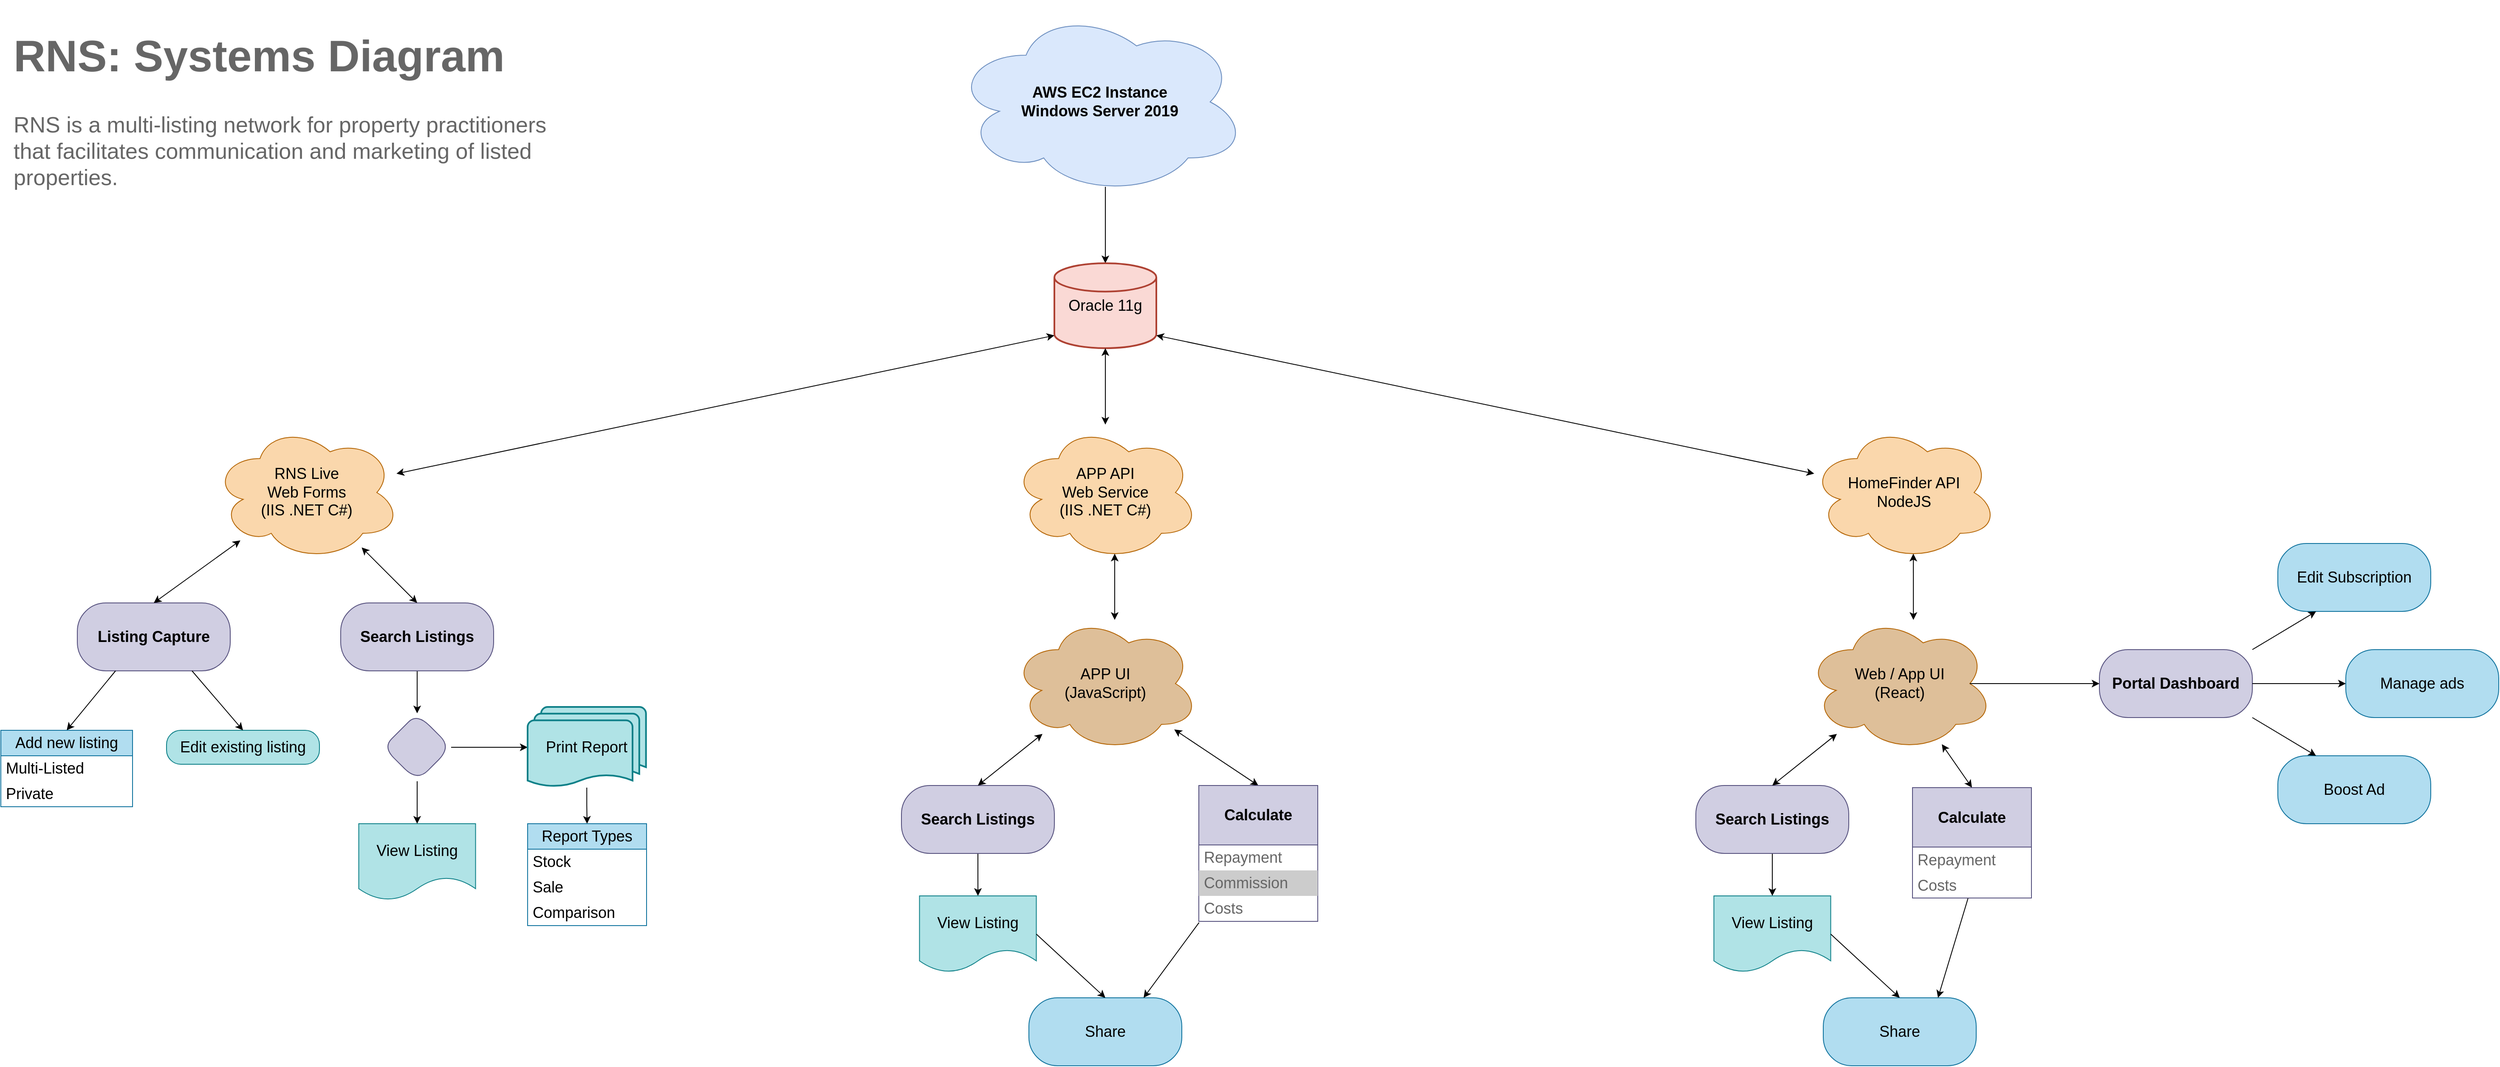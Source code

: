 <mxfile version="20.6.0" type="github">
  <diagram id="6a731a19-8d31-9384-78a2-239565b7b9f0" name="Page-1">
    <mxGraphModel dx="5300" dy="2986" grid="1" gridSize="10" guides="1" tooltips="1" connect="1" arrows="1" fold="1" page="0" pageScale="1" pageWidth="1169" pageHeight="827" background="none" math="0" shadow="0">
      <root>
        <mxCell id="0" />
        <mxCell id="1" parent="0" />
        <mxCell id="qXZ6D5PaV3SxyGKFFJKQ-1781" value="AWS EC2 Instance&lt;br&gt;Windows Server 2019" style="ellipse;shape=cloud;whiteSpace=wrap;html=1;labelBackgroundColor=none;fontSize=18;fillColor=#dae8fc;strokeColor=#6c8ebf;fontStyle=1" vertex="1" parent="1">
          <mxGeometry x="440" y="-370" width="346.67" height="220" as="geometry" />
        </mxCell>
        <mxCell id="qXZ6D5PaV3SxyGKFFJKQ-1795" value="" style="endArrow=classic;html=1;rounded=0;fontSize=18;fontColor=#FFFFFF;entryX=0.5;entryY=0;entryDx=0;entryDy=0;entryPerimeter=0;" edge="1" parent="1" target="qXZ6D5PaV3SxyGKFFJKQ-1796">
          <mxGeometry width="50" height="50" relative="1" as="geometry">
            <mxPoint x="620" y="-160" as="sourcePoint" />
            <mxPoint x="619" y="-60" as="targetPoint" />
          </mxGeometry>
        </mxCell>
        <mxCell id="qXZ6D5PaV3SxyGKFFJKQ-1796" value="Oracle 11g" style="strokeWidth=2;html=1;shape=mxgraph.flowchart.database;whiteSpace=wrap;labelBackgroundColor=none;fontSize=18;fillColor=#fad9d5;strokeColor=#ae4132;" vertex="1" parent="1">
          <mxGeometry x="560" y="-70" width="120" height="100" as="geometry" />
        </mxCell>
        <mxCell id="qXZ6D5PaV3SxyGKFFJKQ-1798" value="RNS Live&lt;br&gt;Web Forms&lt;br&gt;(IIS .NET C#)" style="ellipse;shape=cloud;whiteSpace=wrap;html=1;labelBackgroundColor=none;fontSize=18;fillColor=#fad7ac;strokeColor=#b46504;" vertex="1" parent="1">
          <mxGeometry x="-430" y="120" width="220" height="160" as="geometry" />
        </mxCell>
        <mxCell id="qXZ6D5PaV3SxyGKFFJKQ-1804" value="APP UI&lt;br&gt;(JavaScript)" style="ellipse;shape=cloud;whiteSpace=wrap;html=1;labelBackgroundColor=none;fontSize=18;fillColor=#DEBF99;strokeColor=#b46504;" vertex="1" parent="1">
          <mxGeometry x="510" y="345" width="220" height="160" as="geometry" />
        </mxCell>
        <mxCell id="qXZ6D5PaV3SxyGKFFJKQ-1805" value="HomeFinder API&lt;br&gt;NodeJS" style="ellipse;shape=cloud;whiteSpace=wrap;html=1;labelBackgroundColor=none;fontSize=18;fillColor=#fad7ac;strokeColor=#b46504;" vertex="1" parent="1">
          <mxGeometry x="1450" y="120" width="220" height="160" as="geometry" />
        </mxCell>
        <mxCell id="qXZ6D5PaV3SxyGKFFJKQ-1806" value="" style="endArrow=classic;startArrow=classic;html=1;rounded=0;fontSize=18;fontColor=#FFFFFF;entryX=0;entryY=0.85;entryDx=0;entryDy=0;entryPerimeter=0;endFill=1;sketch=0;shadow=0;anchorPointDirection=1;" edge="1" parent="1" source="qXZ6D5PaV3SxyGKFFJKQ-1798" target="qXZ6D5PaV3SxyGKFFJKQ-1796">
          <mxGeometry width="50" height="50" relative="1" as="geometry">
            <mxPoint x="310" y="100" as="sourcePoint" />
            <mxPoint x="490" y="10" as="targetPoint" />
          </mxGeometry>
        </mxCell>
        <mxCell id="qXZ6D5PaV3SxyGKFFJKQ-1809" value="" style="endArrow=classic;startArrow=classic;html=1;rounded=0;shadow=0;sketch=0;fontSize=18;fontColor=#FFFFFF;" edge="1" parent="1" source="qXZ6D5PaV3SxyGKFFJKQ-1895">
          <mxGeometry width="50" height="50" relative="1" as="geometry">
            <mxPoint x="570" y="80" as="sourcePoint" />
            <mxPoint x="620" y="30" as="targetPoint" />
          </mxGeometry>
        </mxCell>
        <mxCell id="qXZ6D5PaV3SxyGKFFJKQ-1810" value="" style="endArrow=classic;startArrow=classic;html=1;rounded=0;shadow=0;sketch=0;fontSize=18;fontColor=#FFFFFF;entryX=1;entryY=0.85;entryDx=0;entryDy=0;entryPerimeter=0;" edge="1" parent="1" source="qXZ6D5PaV3SxyGKFFJKQ-1805" target="qXZ6D5PaV3SxyGKFFJKQ-1796">
          <mxGeometry width="50" height="50" relative="1" as="geometry">
            <mxPoint x="730" y="200" as="sourcePoint" />
            <mxPoint x="780" y="150" as="targetPoint" />
          </mxGeometry>
        </mxCell>
        <mxCell id="qXZ6D5PaV3SxyGKFFJKQ-1815" value="Listing Capture" style="rounded=1;whiteSpace=wrap;html=1;labelBackgroundColor=none;fontSize=18;fillColor=#d0cee2;arcSize=42;strokeColor=#56517e;fontStyle=1" vertex="1" parent="1">
          <mxGeometry x="-590" y="330" width="180" height="80" as="geometry" />
        </mxCell>
        <mxCell id="qXZ6D5PaV3SxyGKFFJKQ-1826" value="" style="edgeStyle=orthogonalEdgeStyle;rounded=0;sketch=0;orthogonalLoop=1;jettySize=auto;html=1;shadow=0;fontSize=18;fontColor=#FFFFFF;endFill=1;" edge="1" parent="1" source="qXZ6D5PaV3SxyGKFFJKQ-1816" target="qXZ6D5PaV3SxyGKFFJKQ-1825">
          <mxGeometry relative="1" as="geometry" />
        </mxCell>
        <mxCell id="qXZ6D5PaV3SxyGKFFJKQ-1816" value="Search Listings" style="rounded=1;whiteSpace=wrap;html=1;labelBackgroundColor=none;fontSize=18;fillColor=#d0cee2;arcSize=42;strokeColor=#56517e;fontStyle=1" vertex="1" parent="1">
          <mxGeometry x="-280" y="330" width="180" height="80" as="geometry" />
        </mxCell>
        <mxCell id="qXZ6D5PaV3SxyGKFFJKQ-1819" value="" style="endArrow=classic;startArrow=classic;html=1;rounded=0;shadow=0;sketch=0;fontSize=18;fontColor=#FFFFFF;exitX=0.5;exitY=0;exitDx=0;exitDy=0;" edge="1" parent="1" source="qXZ6D5PaV3SxyGKFFJKQ-1815" target="qXZ6D5PaV3SxyGKFFJKQ-1798">
          <mxGeometry width="50" height="50" relative="1" as="geometry">
            <mxPoint x="-510" y="260" as="sourcePoint" />
            <mxPoint x="-460" y="210" as="targetPoint" />
          </mxGeometry>
        </mxCell>
        <mxCell id="qXZ6D5PaV3SxyGKFFJKQ-1820" value="" style="endArrow=classic;startArrow=classic;html=1;rounded=0;shadow=0;sketch=0;fontSize=18;fontColor=#FFFFFF;exitX=0.5;exitY=0;exitDx=0;exitDy=0;" edge="1" parent="1" source="qXZ6D5PaV3SxyGKFFJKQ-1816" target="qXZ6D5PaV3SxyGKFFJKQ-1798">
          <mxGeometry width="50" height="50" relative="1" as="geometry">
            <mxPoint x="-80" y="262.02" as="sourcePoint" />
            <mxPoint x="-310" y="290" as="targetPoint" />
          </mxGeometry>
        </mxCell>
        <mxCell id="qXZ6D5PaV3SxyGKFFJKQ-1831" value="" style="edgeStyle=orthogonalEdgeStyle;rounded=0;sketch=0;orthogonalLoop=1;jettySize=auto;html=1;shadow=0;fontSize=18;fontColor=#FFFFFF;endFill=1;" edge="1" parent="1" source="qXZ6D5PaV3SxyGKFFJKQ-1825" target="qXZ6D5PaV3SxyGKFFJKQ-1830">
          <mxGeometry relative="1" as="geometry" />
        </mxCell>
        <mxCell id="qXZ6D5PaV3SxyGKFFJKQ-1825" value="" style="rhombus;whiteSpace=wrap;html=1;fontSize=18;fillColor=#d0cee2;strokeColor=#56517e;rounded=1;labelBackgroundColor=none;arcSize=42;" vertex="1" parent="1">
          <mxGeometry x="-230" y="460" width="80" height="80" as="geometry" />
        </mxCell>
        <mxCell id="qXZ6D5PaV3SxyGKFFJKQ-1827" value="View Listing" style="shape=document;whiteSpace=wrap;html=1;boundedLbl=1;fontSize=18;fillColor=#b0e3e6;strokeColor=#0e8088;rounded=1;labelBackgroundColor=none;arcSize=42;" vertex="1" parent="1">
          <mxGeometry x="-258.75" y="590" width="137.5" height="90" as="geometry" />
        </mxCell>
        <mxCell id="qXZ6D5PaV3SxyGKFFJKQ-1829" value="" style="endArrow=classic;html=1;rounded=0;shadow=0;sketch=0;fontSize=18;fontColor=#FFFFFF;entryX=0.5;entryY=0;entryDx=0;entryDy=0;" edge="1" parent="1" source="qXZ6D5PaV3SxyGKFFJKQ-1825" target="qXZ6D5PaV3SxyGKFFJKQ-1827">
          <mxGeometry width="50" height="50" relative="1" as="geometry">
            <mxPoint x="-280" y="520" as="sourcePoint" />
            <mxPoint x="-230" y="470" as="targetPoint" />
          </mxGeometry>
        </mxCell>
        <mxCell id="qXZ6D5PaV3SxyGKFFJKQ-1836" value="" style="edgeStyle=orthogonalEdgeStyle;rounded=0;sketch=0;orthogonalLoop=1;jettySize=auto;html=1;shadow=0;fontSize=18;fontColor=#FFFFFF;endFill=1;entryX=0.5;entryY=0;entryDx=0;entryDy=0;" edge="1" parent="1" source="qXZ6D5PaV3SxyGKFFJKQ-1830" target="qXZ6D5PaV3SxyGKFFJKQ-1832">
          <mxGeometry relative="1" as="geometry" />
        </mxCell>
        <mxCell id="qXZ6D5PaV3SxyGKFFJKQ-1830" value="Print Report" style="strokeWidth=2;html=1;shape=mxgraph.flowchart.multi-document;whiteSpace=wrap;labelBackgroundColor=none;fontSize=18;fillColor=#b0e3e6;strokeColor=#0e8088;" vertex="1" parent="1">
          <mxGeometry x="-60" y="452.5" width="139.34" height="95" as="geometry" />
        </mxCell>
        <mxCell id="qXZ6D5PaV3SxyGKFFJKQ-1832" value="Report Types" style="swimlane;fontStyle=0;childLayout=stackLayout;horizontal=1;startSize=30;horizontalStack=0;resizeParent=1;resizeParentMax=0;resizeLast=0;collapsible=1;marginBottom=0;whiteSpace=wrap;html=1;labelBackgroundColor=none;fontSize=18;fillColor=#b1ddf0;strokeColor=#10739e;" vertex="1" parent="1">
          <mxGeometry x="-60" y="590" width="140" height="120" as="geometry" />
        </mxCell>
        <mxCell id="qXZ6D5PaV3SxyGKFFJKQ-1833" value="Stock" style="text;align=left;verticalAlign=middle;spacingLeft=4;spacingRight=4;overflow=hidden;points=[[0,0.5],[1,0.5]];portConstraint=eastwest;rotatable=0;whiteSpace=wrap;html=1;labelBackgroundColor=none;fontSize=18;" vertex="1" parent="qXZ6D5PaV3SxyGKFFJKQ-1832">
          <mxGeometry y="30" width="140" height="30" as="geometry" />
        </mxCell>
        <mxCell id="qXZ6D5PaV3SxyGKFFJKQ-1834" value="Sale" style="text;align=left;verticalAlign=middle;spacingLeft=4;spacingRight=4;overflow=hidden;points=[[0,0.5],[1,0.5]];portConstraint=eastwest;rotatable=0;whiteSpace=wrap;html=1;labelBackgroundColor=none;fontSize=18;" vertex="1" parent="qXZ6D5PaV3SxyGKFFJKQ-1832">
          <mxGeometry y="60" width="140" height="30" as="geometry" />
        </mxCell>
        <mxCell id="qXZ6D5PaV3SxyGKFFJKQ-1835" value="Comparison" style="text;align=left;verticalAlign=middle;spacingLeft=4;spacingRight=4;overflow=hidden;points=[[0,0.5],[1,0.5]];portConstraint=eastwest;rotatable=0;whiteSpace=wrap;html=1;labelBackgroundColor=none;fontSize=18;" vertex="1" parent="qXZ6D5PaV3SxyGKFFJKQ-1832">
          <mxGeometry y="90" width="140" height="30" as="geometry" />
        </mxCell>
        <mxCell id="qXZ6D5PaV3SxyGKFFJKQ-1842" value="Edit existing listing" style="rounded=1;whiteSpace=wrap;html=1;labelBackgroundColor=none;fontSize=18;fillColor=#b0e3e6;arcSize=42;strokeColor=#0e8088;" vertex="1" parent="1">
          <mxGeometry x="-485" y="480" width="180" height="40" as="geometry" />
        </mxCell>
        <mxCell id="qXZ6D5PaV3SxyGKFFJKQ-1843" value="" style="endArrow=classic;html=1;rounded=0;shadow=0;sketch=0;fontSize=18;fontColor=#666666;exitX=0.25;exitY=1;exitDx=0;exitDy=0;entryX=0.5;entryY=0;entryDx=0;entryDy=0;" edge="1" parent="1" source="qXZ6D5PaV3SxyGKFFJKQ-1815" target="qXZ6D5PaV3SxyGKFFJKQ-1845">
          <mxGeometry width="50" height="50" relative="1" as="geometry">
            <mxPoint x="-280" y="520" as="sourcePoint" />
            <mxPoint x="-590" y="450" as="targetPoint" />
          </mxGeometry>
        </mxCell>
        <mxCell id="qXZ6D5PaV3SxyGKFFJKQ-1844" value="" style="endArrow=classic;html=1;rounded=0;shadow=0;sketch=0;fontSize=18;fontColor=#666666;entryX=0.5;entryY=0;entryDx=0;entryDy=0;exitX=0.75;exitY=1;exitDx=0;exitDy=0;" edge="1" parent="1" source="qXZ6D5PaV3SxyGKFFJKQ-1815" target="qXZ6D5PaV3SxyGKFFJKQ-1842">
          <mxGeometry width="50" height="50" relative="1" as="geometry">
            <mxPoint x="-535" y="420" as="sourcePoint" />
            <mxPoint x="-595" y="490" as="targetPoint" />
          </mxGeometry>
        </mxCell>
        <mxCell id="qXZ6D5PaV3SxyGKFFJKQ-1845" value="Add new listing" style="swimlane;fontStyle=0;childLayout=stackLayout;horizontal=1;startSize=30;horizontalStack=0;resizeParent=1;resizeParentMax=0;resizeLast=0;collapsible=1;marginBottom=0;whiteSpace=wrap;html=1;labelBackgroundColor=none;fontSize=18;fillColor=#b1ddf0;strokeColor=#10739e;" vertex="1" parent="1">
          <mxGeometry x="-680" y="480" width="155" height="90" as="geometry">
            <mxRectangle x="-220" y="590" width="150" height="40" as="alternateBounds" />
          </mxGeometry>
        </mxCell>
        <mxCell id="qXZ6D5PaV3SxyGKFFJKQ-1846" value="Multi-Listed" style="text;align=left;verticalAlign=middle;spacingLeft=4;spacingRight=4;overflow=hidden;points=[[0,0.5],[1,0.5]];portConstraint=eastwest;rotatable=0;whiteSpace=wrap;html=1;labelBackgroundColor=none;fontSize=18;" vertex="1" parent="qXZ6D5PaV3SxyGKFFJKQ-1845">
          <mxGeometry y="30" width="155" height="30" as="geometry" />
        </mxCell>
        <mxCell id="qXZ6D5PaV3SxyGKFFJKQ-1847" value="Private" style="text;align=left;verticalAlign=middle;spacingLeft=4;spacingRight=4;overflow=hidden;points=[[0,0.5],[1,0.5]];portConstraint=eastwest;rotatable=0;whiteSpace=wrap;html=1;labelBackgroundColor=none;fontSize=18;" vertex="1" parent="qXZ6D5PaV3SxyGKFFJKQ-1845">
          <mxGeometry y="60" width="155" height="30" as="geometry" />
        </mxCell>
        <mxCell id="qXZ6D5PaV3SxyGKFFJKQ-1878" value="" style="edgeStyle=orthogonalEdgeStyle;rounded=0;sketch=0;orthogonalLoop=1;jettySize=auto;html=1;shadow=0;fontSize=18;fontColor=#666666;endFill=1;" edge="1" parent="1" source="qXZ6D5PaV3SxyGKFFJKQ-1851" target="qXZ6D5PaV3SxyGKFFJKQ-1877">
          <mxGeometry relative="1" as="geometry" />
        </mxCell>
        <mxCell id="qXZ6D5PaV3SxyGKFFJKQ-1851" value="Search Listings" style="rounded=1;whiteSpace=wrap;html=1;labelBackgroundColor=none;fontSize=18;fillColor=#d0cee2;arcSize=42;strokeColor=#56517e;fontStyle=1" vertex="1" parent="1">
          <mxGeometry x="380" y="545" width="180" height="80" as="geometry" />
        </mxCell>
        <mxCell id="qXZ6D5PaV3SxyGKFFJKQ-1853" value="Share" style="rounded=1;whiteSpace=wrap;html=1;labelBackgroundColor=none;fontSize=18;fillColor=#b1ddf0;arcSize=42;strokeColor=#10739e;" vertex="1" parent="1">
          <mxGeometry x="530.0" y="795" width="180" height="80" as="geometry" />
        </mxCell>
        <mxCell id="qXZ6D5PaV3SxyGKFFJKQ-1854" value="" style="endArrow=classic;startArrow=classic;html=1;rounded=0;shadow=0;sketch=0;fontSize=18;fontColor=#666666;exitX=0.5;exitY=0;exitDx=0;exitDy=0;" edge="1" parent="1" source="qXZ6D5PaV3SxyGKFFJKQ-1851" target="qXZ6D5PaV3SxyGKFFJKQ-1804">
          <mxGeometry width="50" height="50" relative="1" as="geometry">
            <mxPoint x="440" y="495" as="sourcePoint" />
            <mxPoint x="490" y="445" as="targetPoint" />
          </mxGeometry>
        </mxCell>
        <mxCell id="qXZ6D5PaV3SxyGKFFJKQ-1855" value="" style="endArrow=classic;startArrow=classic;html=1;rounded=0;shadow=0;sketch=0;fontSize=18;fontColor=#666666;exitX=0.5;exitY=0;exitDx=0;exitDy=0;" edge="1" parent="1" source="qXZ6D5PaV3SxyGKFFJKQ-1860" target="qXZ6D5PaV3SxyGKFFJKQ-1804">
          <mxGeometry width="50" height="50" relative="1" as="geometry">
            <mxPoint x="770" y="545" as="sourcePoint" />
            <mxPoint x="880" y="475" as="targetPoint" />
          </mxGeometry>
        </mxCell>
        <mxCell id="qXZ6D5PaV3SxyGKFFJKQ-1859" value="" style="endArrow=classic;html=1;rounded=0;shadow=0;sketch=0;fontSize=18;fontColor=#666666;entryX=0.75;entryY=0;entryDx=0;entryDy=0;exitX=0.002;exitY=1.048;exitDx=0;exitDy=0;exitPerimeter=0;" edge="1" parent="1" source="qXZ6D5PaV3SxyGKFFJKQ-1863" target="qXZ6D5PaV3SxyGKFFJKQ-1853">
          <mxGeometry width="50" height="50" relative="1" as="geometry">
            <mxPoint x="570" y="665" as="sourcePoint" />
            <mxPoint x="880" y="775" as="targetPoint" />
          </mxGeometry>
        </mxCell>
        <mxCell id="qXZ6D5PaV3SxyGKFFJKQ-1860" value="Calculate" style="swimlane;fontStyle=1;childLayout=stackLayout;horizontal=1;startSize=70;horizontalStack=0;resizeParent=1;resizeParentMax=0;resizeLast=0;collapsible=1;marginBottom=0;whiteSpace=wrap;html=1;labelBackgroundColor=none;fontSize=18;fillColor=#d0cee2;strokeColor=#56517e;" vertex="1" parent="1">
          <mxGeometry x="730" y="545" width="140" height="160" as="geometry" />
        </mxCell>
        <mxCell id="qXZ6D5PaV3SxyGKFFJKQ-1861" value="Repayment" style="text;strokeColor=none;fillColor=none;align=left;verticalAlign=middle;spacingLeft=4;spacingRight=4;overflow=hidden;points=[[0,0.5],[1,0.5]];portConstraint=eastwest;rotatable=0;whiteSpace=wrap;html=1;labelBackgroundColor=default;fontSize=18;fontColor=#666666;" vertex="1" parent="qXZ6D5PaV3SxyGKFFJKQ-1860">
          <mxGeometry y="70" width="140" height="30" as="geometry" />
        </mxCell>
        <mxCell id="qXZ6D5PaV3SxyGKFFJKQ-1862" value="Commission" style="text;strokeColor=none;fillColor=#CCCCCC;align=left;verticalAlign=middle;spacingLeft=4;spacingRight=4;overflow=hidden;points=[[0,0.5],[1,0.5]];portConstraint=eastwest;rotatable=0;whiteSpace=wrap;html=1;labelBackgroundColor=none;fontSize=18;fontColor=#666666;fontStyle=0" vertex="1" parent="qXZ6D5PaV3SxyGKFFJKQ-1860">
          <mxGeometry y="100" width="140" height="30" as="geometry" />
        </mxCell>
        <mxCell id="qXZ6D5PaV3SxyGKFFJKQ-1863" value="Costs" style="text;strokeColor=none;fillColor=none;align=left;verticalAlign=middle;spacingLeft=4;spacingRight=4;overflow=hidden;points=[[0,0.5],[1,0.5]];portConstraint=eastwest;rotatable=0;whiteSpace=wrap;html=1;labelBackgroundColor=none;fontSize=18;fontColor=#666666;" vertex="1" parent="qXZ6D5PaV3SxyGKFFJKQ-1860">
          <mxGeometry y="130" width="140" height="30" as="geometry" />
        </mxCell>
        <mxCell id="qXZ6D5PaV3SxyGKFFJKQ-1877" value="View Listing" style="shape=document;whiteSpace=wrap;html=1;boundedLbl=1;fontSize=18;fillColor=#b0e3e6;strokeColor=#0e8088;rounded=1;labelBackgroundColor=none;arcSize=42;" vertex="1" parent="1">
          <mxGeometry x="401.25" y="675" width="137.5" height="90" as="geometry" />
        </mxCell>
        <mxCell id="qXZ6D5PaV3SxyGKFFJKQ-1879" value="" style="endArrow=classic;html=1;rounded=0;shadow=0;sketch=0;fontSize=18;fontColor=#666666;exitX=1;exitY=0.5;exitDx=0;exitDy=0;entryX=0.5;entryY=0;entryDx=0;entryDy=0;" edge="1" parent="1" source="qXZ6D5PaV3SxyGKFFJKQ-1877" target="qXZ6D5PaV3SxyGKFFJKQ-1853">
          <mxGeometry width="50" height="50" relative="1" as="geometry">
            <mxPoint x="580" y="785" as="sourcePoint" />
            <mxPoint x="630" y="735" as="targetPoint" />
          </mxGeometry>
        </mxCell>
        <mxCell id="qXZ6D5PaV3SxyGKFFJKQ-1895" value="APP API&lt;br&gt;Web Service&lt;br&gt;(IIS .NET C#)" style="ellipse;shape=cloud;whiteSpace=wrap;html=1;labelBackgroundColor=none;fontSize=18;fillColor=#fad7ac;strokeColor=#b46504;" vertex="1" parent="1">
          <mxGeometry x="510" y="120" width="220" height="160" as="geometry" />
        </mxCell>
        <mxCell id="qXZ6D5PaV3SxyGKFFJKQ-1896" value="" style="endArrow=classic;startArrow=classic;html=1;rounded=0;shadow=0;sketch=0;fontSize=18;fontColor=#666666;entryX=0.55;entryY=0.95;entryDx=0;entryDy=0;entryPerimeter=0;" edge="1" parent="1" target="qXZ6D5PaV3SxyGKFFJKQ-1895">
          <mxGeometry width="50" height="50" relative="1" as="geometry">
            <mxPoint x="631" y="350" as="sourcePoint" />
            <mxPoint x="800" y="270" as="targetPoint" />
          </mxGeometry>
        </mxCell>
        <mxCell id="qXZ6D5PaV3SxyGKFFJKQ-1897" value="Web / App UI&lt;br&gt;(React)" style="ellipse;shape=cloud;whiteSpace=wrap;html=1;labelBackgroundColor=none;fontSize=18;fillColor=#DEBF99;strokeColor=#b46504;" vertex="1" parent="1">
          <mxGeometry x="1445" y="345" width="220" height="160" as="geometry" />
        </mxCell>
        <mxCell id="qXZ6D5PaV3SxyGKFFJKQ-1898" value="" style="edgeStyle=orthogonalEdgeStyle;rounded=0;sketch=0;orthogonalLoop=1;jettySize=auto;html=1;shadow=0;fontSize=18;fontColor=#666666;endFill=1;" edge="1" source="qXZ6D5PaV3SxyGKFFJKQ-1899" target="qXZ6D5PaV3SxyGKFFJKQ-1908" parent="1">
          <mxGeometry relative="1" as="geometry" />
        </mxCell>
        <mxCell id="qXZ6D5PaV3SxyGKFFJKQ-1899" value="Search Listings" style="rounded=1;whiteSpace=wrap;html=1;labelBackgroundColor=none;fontSize=18;fillColor=#d0cee2;arcSize=42;strokeColor=#56517e;fontStyle=1" vertex="1" parent="1">
          <mxGeometry x="1315" y="545" width="180" height="80" as="geometry" />
        </mxCell>
        <mxCell id="qXZ6D5PaV3SxyGKFFJKQ-1900" value="Share" style="rounded=1;whiteSpace=wrap;html=1;labelBackgroundColor=none;fontSize=18;fillColor=#b1ddf0;arcSize=42;strokeColor=#10739e;" vertex="1" parent="1">
          <mxGeometry x="1465" y="795" width="180" height="80" as="geometry" />
        </mxCell>
        <mxCell id="qXZ6D5PaV3SxyGKFFJKQ-1901" value="" style="endArrow=classic;startArrow=classic;html=1;rounded=0;shadow=0;sketch=0;fontSize=18;fontColor=#666666;exitX=0.5;exitY=0;exitDx=0;exitDy=0;" edge="1" source="qXZ6D5PaV3SxyGKFFJKQ-1899" target="qXZ6D5PaV3SxyGKFFJKQ-1897" parent="1">
          <mxGeometry width="50" height="50" relative="1" as="geometry">
            <mxPoint x="1375" y="495" as="sourcePoint" />
            <mxPoint x="1425" y="445" as="targetPoint" />
          </mxGeometry>
        </mxCell>
        <mxCell id="qXZ6D5PaV3SxyGKFFJKQ-1902" value="" style="endArrow=classic;startArrow=classic;html=1;rounded=0;shadow=0;sketch=0;fontSize=18;fontColor=#666666;exitX=0.5;exitY=0;exitDx=0;exitDy=0;" edge="1" source="qXZ6D5PaV3SxyGKFFJKQ-1904" target="qXZ6D5PaV3SxyGKFFJKQ-1897" parent="1">
          <mxGeometry width="50" height="50" relative="1" as="geometry">
            <mxPoint x="1705" y="545" as="sourcePoint" />
            <mxPoint x="1815" y="475" as="targetPoint" />
          </mxGeometry>
        </mxCell>
        <mxCell id="qXZ6D5PaV3SxyGKFFJKQ-1903" value="" style="endArrow=classic;html=1;rounded=0;shadow=0;sketch=0;fontSize=18;fontColor=#666666;entryX=0.75;entryY=0;entryDx=0;entryDy=0;" edge="1" source="qXZ6D5PaV3SxyGKFFJKQ-1907" target="qXZ6D5PaV3SxyGKFFJKQ-1900" parent="1">
          <mxGeometry width="50" height="50" relative="1" as="geometry">
            <mxPoint x="1505" y="665" as="sourcePoint" />
            <mxPoint x="1815" y="775" as="targetPoint" />
          </mxGeometry>
        </mxCell>
        <mxCell id="qXZ6D5PaV3SxyGKFFJKQ-1904" value="Calculate" style="swimlane;fontStyle=1;childLayout=stackLayout;horizontal=1;startSize=70;horizontalStack=0;resizeParent=1;resizeParentMax=0;resizeLast=0;collapsible=1;marginBottom=0;whiteSpace=wrap;html=1;labelBackgroundColor=none;fontSize=18;fillColor=#d0cee2;strokeColor=#56517e;" vertex="1" parent="1">
          <mxGeometry x="1570" y="547.5" width="140" height="130" as="geometry" />
        </mxCell>
        <mxCell id="qXZ6D5PaV3SxyGKFFJKQ-1905" value="Repayment" style="text;strokeColor=none;fillColor=none;align=left;verticalAlign=middle;spacingLeft=4;spacingRight=4;overflow=hidden;points=[[0,0.5],[1,0.5]];portConstraint=eastwest;rotatable=0;whiteSpace=wrap;html=1;labelBackgroundColor=default;fontSize=18;fontColor=#666666;" vertex="1" parent="qXZ6D5PaV3SxyGKFFJKQ-1904">
          <mxGeometry y="70" width="140" height="30" as="geometry" />
        </mxCell>
        <mxCell id="qXZ6D5PaV3SxyGKFFJKQ-1907" value="Costs" style="text;strokeColor=none;fillColor=none;align=left;verticalAlign=middle;spacingLeft=4;spacingRight=4;overflow=hidden;points=[[0,0.5],[1,0.5]];portConstraint=eastwest;rotatable=0;whiteSpace=wrap;html=1;labelBackgroundColor=none;fontSize=18;fontColor=#666666;" vertex="1" parent="qXZ6D5PaV3SxyGKFFJKQ-1904">
          <mxGeometry y="100" width="140" height="30" as="geometry" />
        </mxCell>
        <mxCell id="qXZ6D5PaV3SxyGKFFJKQ-1908" value="View Listing" style="shape=document;whiteSpace=wrap;html=1;boundedLbl=1;fontSize=18;fillColor=#b0e3e6;strokeColor=#0e8088;rounded=1;labelBackgroundColor=none;arcSize=42;" vertex="1" parent="1">
          <mxGeometry x="1336.25" y="675" width="137.5" height="90" as="geometry" />
        </mxCell>
        <mxCell id="qXZ6D5PaV3SxyGKFFJKQ-1909" value="" style="endArrow=classic;html=1;rounded=0;shadow=0;sketch=0;fontSize=18;fontColor=#666666;exitX=1;exitY=0.5;exitDx=0;exitDy=0;entryX=0.5;entryY=0;entryDx=0;entryDy=0;" edge="1" source="qXZ6D5PaV3SxyGKFFJKQ-1908" target="qXZ6D5PaV3SxyGKFFJKQ-1900" parent="1">
          <mxGeometry width="50" height="50" relative="1" as="geometry">
            <mxPoint x="1515" y="785" as="sourcePoint" />
            <mxPoint x="1565" y="735" as="targetPoint" />
          </mxGeometry>
        </mxCell>
        <mxCell id="qXZ6D5PaV3SxyGKFFJKQ-1910" value="" style="endArrow=classic;startArrow=classic;html=1;rounded=0;shadow=0;sketch=0;fontSize=18;fontColor=#666666;entryX=0.55;entryY=0.95;entryDx=0;entryDy=0;entryPerimeter=0;exitX=0.573;exitY=0.031;exitDx=0;exitDy=0;exitPerimeter=0;" edge="1" parent="1" source="qXZ6D5PaV3SxyGKFFJKQ-1897" target="qXZ6D5PaV3SxyGKFFJKQ-1805">
          <mxGeometry width="50" height="50" relative="1" as="geometry">
            <mxPoint x="1570" y="340" as="sourcePoint" />
            <mxPoint x="1370" y="410" as="targetPoint" />
          </mxGeometry>
        </mxCell>
        <mxCell id="qXZ6D5PaV3SxyGKFFJKQ-1911" value="Portal Dashboard" style="rounded=1;whiteSpace=wrap;html=1;labelBackgroundColor=none;fontSize=18;fillColor=#d0cee2;arcSize=42;strokeColor=#56517e;fontStyle=1" vertex="1" parent="1">
          <mxGeometry x="1790" y="385" width="180" height="80" as="geometry" />
        </mxCell>
        <mxCell id="qXZ6D5PaV3SxyGKFFJKQ-1912" value="" style="endArrow=classic;html=1;rounded=0;shadow=0;sketch=0;fontSize=18;fontColor=#666666;exitX=0.875;exitY=0.5;exitDx=0;exitDy=0;exitPerimeter=0;" edge="1" parent="1" source="qXZ6D5PaV3SxyGKFFJKQ-1897" target="qXZ6D5PaV3SxyGKFFJKQ-1911">
          <mxGeometry width="50" height="50" relative="1" as="geometry">
            <mxPoint x="1790" y="490" as="sourcePoint" />
            <mxPoint x="1900" y="740" as="targetPoint" />
          </mxGeometry>
        </mxCell>
        <mxCell id="qXZ6D5PaV3SxyGKFFJKQ-1915" value="Manage ads" style="rounded=1;whiteSpace=wrap;html=1;labelBackgroundColor=none;fontSize=18;fillColor=#b1ddf0;arcSize=42;strokeColor=#10739e;" vertex="1" parent="1">
          <mxGeometry x="2080" y="385" width="180" height="80" as="geometry" />
        </mxCell>
        <mxCell id="qXZ6D5PaV3SxyGKFFJKQ-1916" value="Edit Subscription" style="rounded=1;whiteSpace=wrap;html=1;labelBackgroundColor=none;fontSize=18;fillColor=#b1ddf0;arcSize=42;strokeColor=#10739e;" vertex="1" parent="1">
          <mxGeometry x="2000" y="260" width="180" height="80" as="geometry" />
        </mxCell>
        <mxCell id="qXZ6D5PaV3SxyGKFFJKQ-1917" value="Boost Ad" style="rounded=1;whiteSpace=wrap;html=1;labelBackgroundColor=none;fontSize=18;fillColor=#b1ddf0;arcSize=42;strokeColor=#10739e;" vertex="1" parent="1">
          <mxGeometry x="2000" y="510" width="180" height="80" as="geometry" />
        </mxCell>
        <mxCell id="qXZ6D5PaV3SxyGKFFJKQ-1918" value="" style="endArrow=classic;html=1;rounded=0;shadow=0;sketch=0;fontSize=18;fontColor=#666666;exitX=1;exitY=0;exitDx=0;exitDy=0;entryX=0.25;entryY=1;entryDx=0;entryDy=0;" edge="1" parent="1" source="qXZ6D5PaV3SxyGKFFJKQ-1911" target="qXZ6D5PaV3SxyGKFFJKQ-1916">
          <mxGeometry width="50" height="50" relative="1" as="geometry">
            <mxPoint x="1920" y="320" as="sourcePoint" />
            <mxPoint x="2000" y="360" as="targetPoint" />
          </mxGeometry>
        </mxCell>
        <mxCell id="qXZ6D5PaV3SxyGKFFJKQ-1921" value="" style="endArrow=classic;html=1;rounded=0;shadow=0;sketch=0;fontSize=18;fontColor=#666666;exitX=1;exitY=0.5;exitDx=0;exitDy=0;entryX=0;entryY=0.5;entryDx=0;entryDy=0;" edge="1" parent="1" source="qXZ6D5PaV3SxyGKFFJKQ-1911" target="qXZ6D5PaV3SxyGKFFJKQ-1915">
          <mxGeometry width="50" height="50" relative="1" as="geometry">
            <mxPoint x="1910" y="605" as="sourcePoint" />
            <mxPoint x="1985" y="540" as="targetPoint" />
          </mxGeometry>
        </mxCell>
        <mxCell id="qXZ6D5PaV3SxyGKFFJKQ-1922" value="" style="endArrow=classic;html=1;rounded=0;shadow=0;sketch=0;fontSize=18;fontColor=#666666;exitX=1;exitY=1;exitDx=0;exitDy=0;entryX=0.25;entryY=0;entryDx=0;entryDy=0;" edge="1" parent="1" source="qXZ6D5PaV3SxyGKFFJKQ-1911" target="qXZ6D5PaV3SxyGKFFJKQ-1917">
          <mxGeometry width="50" height="50" relative="1" as="geometry">
            <mxPoint x="1980" y="435" as="sourcePoint" />
            <mxPoint x="2090" y="435" as="targetPoint" />
          </mxGeometry>
        </mxCell>
        <mxCell id="qXZ6D5PaV3SxyGKFFJKQ-1923" value="&lt;h1&gt;RNS: Systems Diagram&lt;/h1&gt;&lt;p&gt;RNS is a multi-listing network for property practitioners that facilitates communication and marketing of listed properties.&lt;/p&gt;" style="text;html=1;strokeColor=none;fillColor=none;spacing=5;spacingTop=-20;whiteSpace=wrap;overflow=hidden;rounded=0;labelBackgroundColor=none;fontSize=26;fontColor=#666666;" vertex="1" parent="1">
          <mxGeometry x="-670" y="-370" width="670" height="240" as="geometry" />
        </mxCell>
      </root>
    </mxGraphModel>
  </diagram>
</mxfile>
